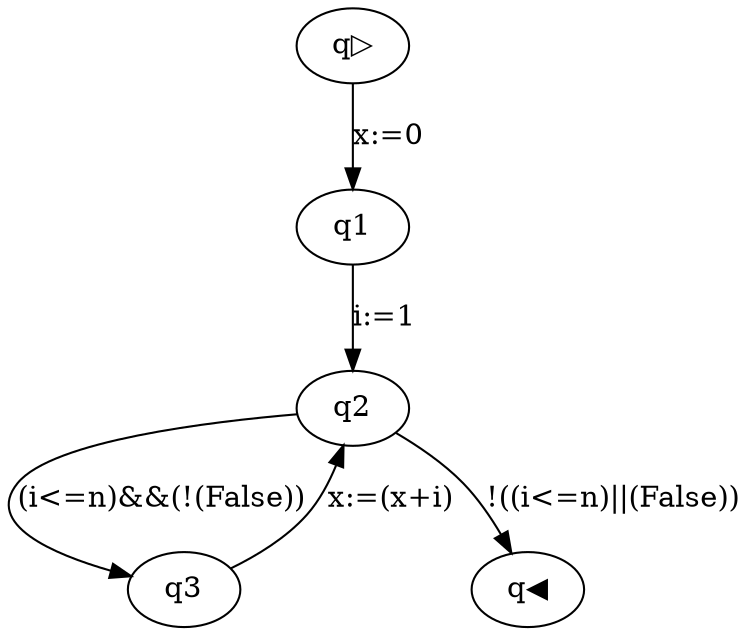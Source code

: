 strict digraph {
q▷ -> q1[label="x:=0"];
q1 -> q2[label="i:=1"];
q2 -> q3[label="(i<=n)&&(!(False))"];
q3 -> q2[label="x:=(x+i)"];
q2 -> q◀[label="!((i<=n)||(False))"];
}
